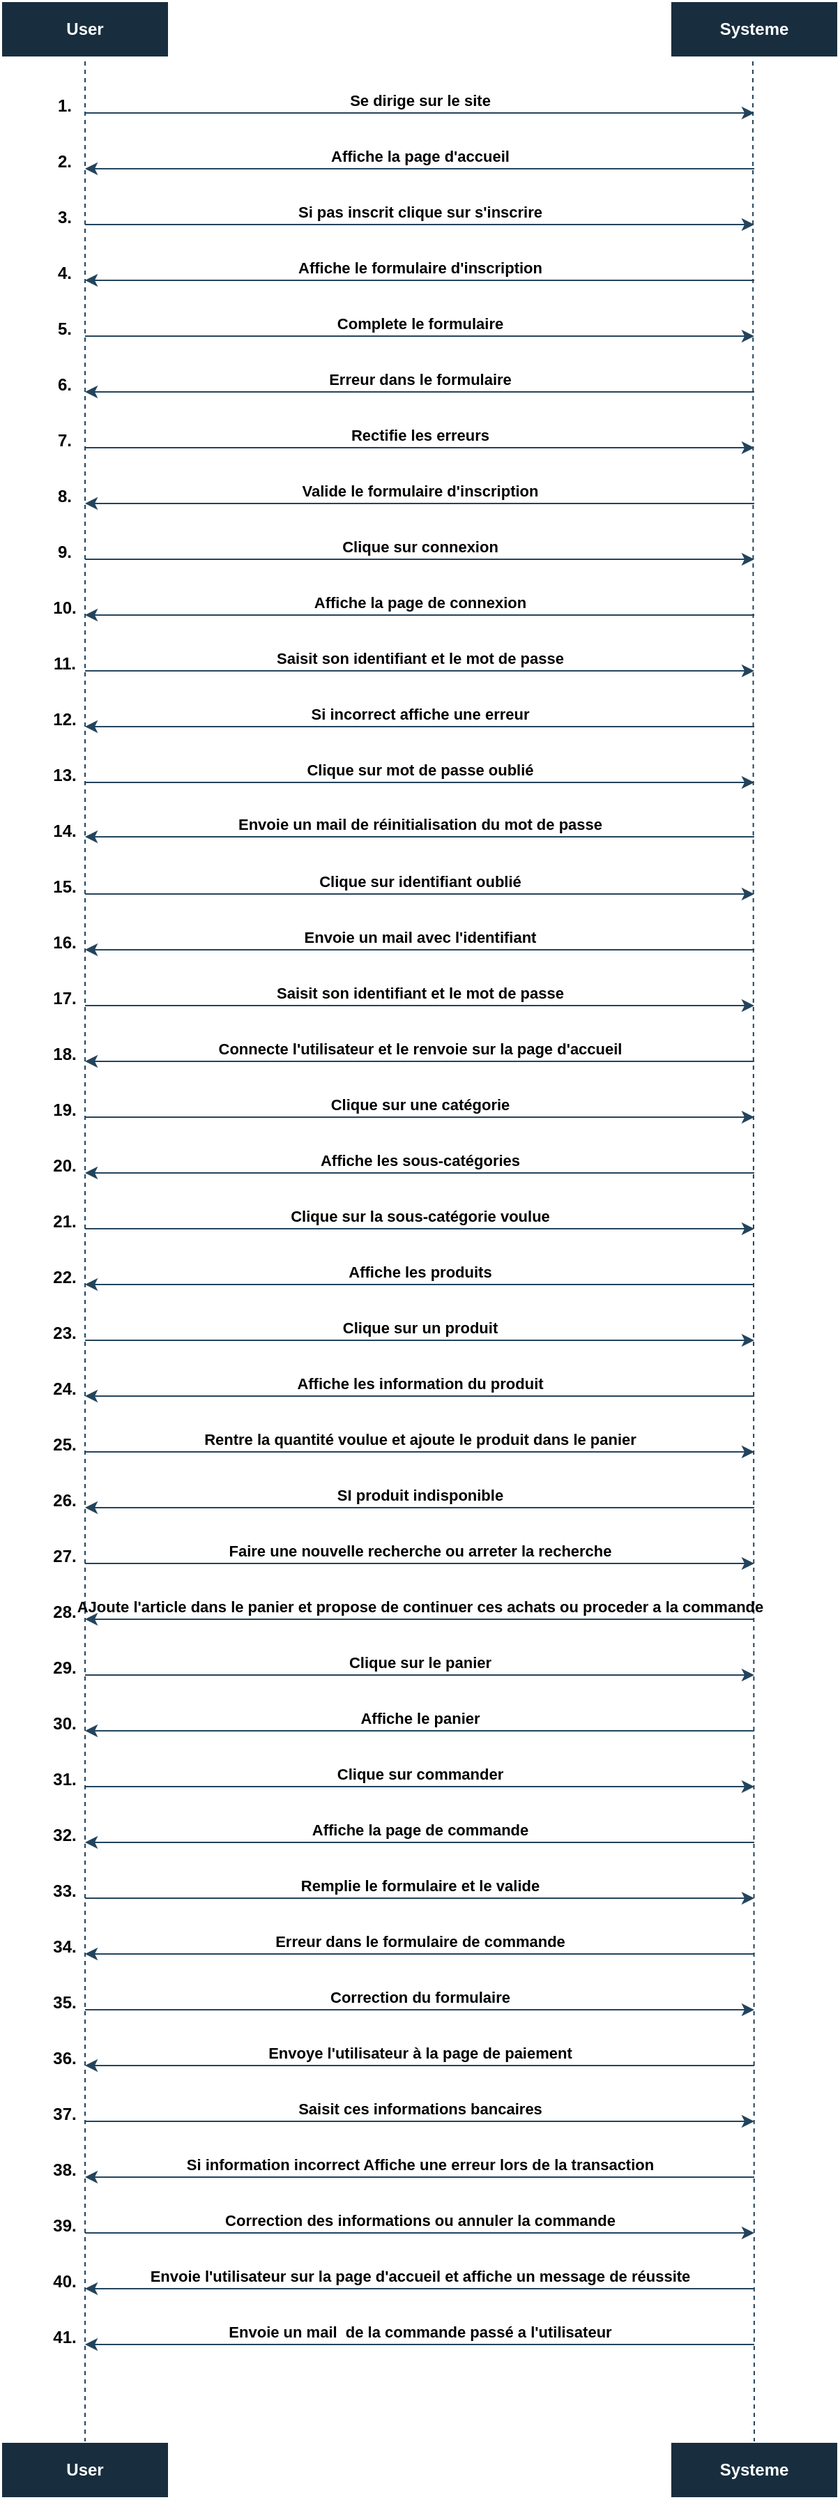 <mxfile version="24.5.4" type="device">
  <diagram name="Page-1" id="BiHMvGf-YlTk_MyNeFy2">
    <mxGraphModel dx="1314" dy="725" grid="1" gridSize="10" guides="1" tooltips="1" connect="1" arrows="1" fold="1" page="1" pageScale="1" pageWidth="120" pageHeight="895" math="0" shadow="0">
      <root>
        <mxCell id="0" />
        <mxCell id="1" parent="0" />
        <mxCell id="rec-dhnbpN8nFLodA-n3-2" value="User" style="rounded=0;whiteSpace=wrap;html=1;labelBackgroundColor=none;fillColor=#182E3E;strokeColor=#FFFFFF;fontColor=#FFFFFF;fontStyle=1" parent="1" vertex="1">
          <mxGeometry x="120" width="120" height="40" as="geometry" />
        </mxCell>
        <mxCell id="rec-dhnbpN8nFLodA-n3-4" value="" style="endArrow=none;dashed=1;html=1;rounded=0;entryX=0.5;entryY=1;entryDx=0;entryDy=0;exitX=0.5;exitY=0;exitDx=0;exitDy=0;labelBackgroundColor=none;strokeColor=#23445D;fontColor=default;fontStyle=1" parent="1" source="rec-dhnbpN8nFLodA-n3-5" target="rec-dhnbpN8nFLodA-n3-2" edge="1">
          <mxGeometry width="50" height="50" relative="1" as="geometry">
            <mxPoint x="180" y="420" as="sourcePoint" />
            <mxPoint x="210" y="150" as="targetPoint" />
          </mxGeometry>
        </mxCell>
        <mxCell id="rec-dhnbpN8nFLodA-n3-5" value="User" style="rounded=0;whiteSpace=wrap;html=1;fontStyle=1;labelBackgroundColor=none;fillColor=#182E3E;strokeColor=#FFFFFF;fontColor=#FFFFFF;" parent="1" vertex="1">
          <mxGeometry x="120" y="1750" width="120" height="40" as="geometry" />
        </mxCell>
        <mxCell id="rec-dhnbpN8nFLodA-n3-6" value="Systeme" style="rounded=0;whiteSpace=wrap;html=1;fontStyle=1;labelBackgroundColor=none;fillColor=#182E3E;strokeColor=#FFFFFF;fontColor=#FFFFFF;" parent="1" vertex="1">
          <mxGeometry x="600" width="120" height="40" as="geometry" />
        </mxCell>
        <mxCell id="rec-dhnbpN8nFLodA-n3-7" value="" style="endArrow=none;dashed=1;html=1;rounded=0;entryX=0.5;entryY=1;entryDx=0;entryDy=0;exitX=0.5;exitY=0;exitDx=0;exitDy=0;labelBackgroundColor=none;strokeColor=#23445D;fontColor=default;fontStyle=1" parent="1" source="rec-dhnbpN8nFLodA-n3-8" edge="1">
          <mxGeometry width="50" height="50" relative="1" as="geometry">
            <mxPoint x="659" y="1420" as="sourcePoint" />
            <mxPoint x="659" y="40" as="targetPoint" />
          </mxGeometry>
        </mxCell>
        <mxCell id="rec-dhnbpN8nFLodA-n3-8" value="&lt;span&gt;Systeme&lt;/span&gt;" style="rounded=0;whiteSpace=wrap;html=1;labelBackgroundColor=none;fillColor=#182E3E;strokeColor=#FFFFFF;fontColor=#FFFFFF;fontStyle=1" parent="1" vertex="1">
          <mxGeometry x="600" y="1750" width="120" height="40" as="geometry" />
        </mxCell>
        <mxCell id="rec-dhnbpN8nFLodA-n3-10" value="Se dirige sur le site" style="endArrow=classic;html=1;rounded=0;labelBackgroundColor=none;strokeColor=#23445D;fontColor=default;fontStyle=1;labelPosition=center;verticalLabelPosition=top;align=center;verticalAlign=bottom;" parent="1" edge="1">
          <mxGeometry width="50" height="50" relative="1" as="geometry">
            <mxPoint x="180" y="80" as="sourcePoint" />
            <mxPoint x="660" y="80" as="targetPoint" />
          </mxGeometry>
        </mxCell>
        <mxCell id="rec-dhnbpN8nFLodA-n3-11" value="Affiche la page de connexion" style="endArrow=classic;html=1;rounded=0;labelBackgroundColor=none;strokeColor=#23445D;fontColor=default;fontStyle=1;labelPosition=center;verticalLabelPosition=top;align=center;verticalAlign=bottom;" parent="1" edge="1">
          <mxGeometry width="50" height="50" relative="1" as="geometry">
            <mxPoint x="660" y="440" as="sourcePoint" />
            <mxPoint x="180" y="440" as="targetPoint" />
          </mxGeometry>
        </mxCell>
        <mxCell id="rec-dhnbpN8nFLodA-n3-12" value="Si incorrect affiche une erreur" style="endArrow=classic;html=1;rounded=0;labelBackgroundColor=none;strokeColor=#23445D;fontColor=default;fontStyle=1;labelPosition=center;verticalLabelPosition=top;align=center;verticalAlign=bottom;" parent="1" edge="1">
          <mxGeometry width="50" height="50" relative="1" as="geometry">
            <mxPoint x="660" y="520" as="sourcePoint" />
            <mxPoint x="180" y="520" as="targetPoint" />
          </mxGeometry>
        </mxCell>
        <mxCell id="rec-dhnbpN8nFLodA-n3-13" value="Saisit son identifiant et le mot de passe" style="endArrow=classic;html=1;rounded=0;labelBackgroundColor=none;strokeColor=#23445D;fontColor=default;fontStyle=1;labelPosition=center;verticalLabelPosition=top;align=center;verticalAlign=bottom;" parent="1" edge="1">
          <mxGeometry width="50" height="50" relative="1" as="geometry">
            <mxPoint x="180" y="480" as="sourcePoint" />
            <mxPoint x="660" y="480" as="targetPoint" />
          </mxGeometry>
        </mxCell>
        <mxCell id="rec-dhnbpN8nFLodA-n3-14" value="Affiche la page d&#39;accueil" style="endArrow=classic;html=1;rounded=0;curved=0;labelBackgroundColor=none;strokeColor=#23445D;fontColor=default;fontStyle=1;labelPosition=center;verticalLabelPosition=top;align=center;verticalAlign=bottom;" parent="1" edge="1">
          <mxGeometry width="50" height="50" relative="1" as="geometry">
            <mxPoint x="660" y="120" as="sourcePoint" />
            <mxPoint x="180" y="120" as="targetPoint" />
          </mxGeometry>
        </mxCell>
        <mxCell id="rec-dhnbpN8nFLodA-n3-15" value="Si pas inscrit clique sur s&#39;inscrire" style="endArrow=classic;html=1;rounded=0;labelBackgroundColor=none;strokeColor=#23445D;fontColor=default;fontStyle=1;labelPosition=center;verticalLabelPosition=top;align=center;verticalAlign=bottom;" parent="1" edge="1">
          <mxGeometry width="50" height="50" relative="1" as="geometry">
            <mxPoint x="180" y="160" as="sourcePoint" />
            <mxPoint x="660" y="160" as="targetPoint" />
          </mxGeometry>
        </mxCell>
        <mxCell id="rec-dhnbpN8nFLodA-n3-16" value="Affiche le formulaire d&#39;inscription" style="endArrow=classic;html=1;rounded=0;labelBackgroundColor=none;strokeColor=#23445D;fontColor=default;fontStyle=1;labelPosition=center;verticalLabelPosition=top;align=center;verticalAlign=bottom;" parent="1" edge="1">
          <mxGeometry width="50" height="50" relative="1" as="geometry">
            <mxPoint x="660" y="200" as="sourcePoint" />
            <mxPoint x="180" y="200" as="targetPoint" />
          </mxGeometry>
        </mxCell>
        <mxCell id="rec-dhnbpN8nFLodA-n3-17" value="Complete le formulaire" style="endArrow=classic;html=1;rounded=0;labelBackgroundColor=none;strokeColor=#23445D;fontColor=default;fontStyle=1;labelPosition=center;verticalLabelPosition=top;align=center;verticalAlign=bottom;" parent="1" edge="1">
          <mxGeometry width="50" height="50" relative="1" as="geometry">
            <mxPoint x="180" y="240" as="sourcePoint" />
            <mxPoint x="660" y="240" as="targetPoint" />
          </mxGeometry>
        </mxCell>
        <mxCell id="rec-dhnbpN8nFLodA-n3-18" value="Erreur dans le formulaire" style="endArrow=classic;html=1;rounded=0;labelBackgroundColor=none;strokeColor=#23445D;fontColor=default;fontStyle=1;labelPosition=center;verticalLabelPosition=top;align=center;verticalAlign=bottom;" parent="1" edge="1">
          <mxGeometry width="50" height="50" relative="1" as="geometry">
            <mxPoint x="660" y="280" as="sourcePoint" />
            <mxPoint x="180" y="280" as="targetPoint" />
          </mxGeometry>
        </mxCell>
        <mxCell id="rec-dhnbpN8nFLodA-n3-19" value="Rectifie les erreurs" style="endArrow=classic;html=1;rounded=0;labelBackgroundColor=none;strokeColor=#23445D;fontColor=default;fontStyle=1;labelPosition=center;verticalLabelPosition=top;align=center;verticalAlign=bottom;" parent="1" edge="1">
          <mxGeometry width="50" height="50" relative="1" as="geometry">
            <mxPoint x="180" y="320" as="sourcePoint" />
            <mxPoint x="660" y="320" as="targetPoint" />
          </mxGeometry>
        </mxCell>
        <mxCell id="rec-dhnbpN8nFLodA-n3-20" value="Valide le formulaire d&#39;inscription" style="endArrow=classic;html=1;rounded=0;labelBackgroundColor=none;strokeColor=#23445D;fontColor=default;fontStyle=1;labelPosition=center;verticalLabelPosition=top;align=center;verticalAlign=bottom;" parent="1" edge="1">
          <mxGeometry width="50" height="50" relative="1" as="geometry">
            <mxPoint x="660" y="360" as="sourcePoint" />
            <mxPoint x="180" y="360" as="targetPoint" />
          </mxGeometry>
        </mxCell>
        <mxCell id="rec-dhnbpN8nFLodA-n3-21" value="Clique sur connexion" style="endArrow=classic;html=1;rounded=0;labelBackgroundColor=none;strokeColor=#23445D;fontColor=default;fontStyle=1;labelPosition=center;verticalLabelPosition=top;align=center;verticalAlign=bottom;" parent="1" edge="1">
          <mxGeometry width="50" height="50" relative="1" as="geometry">
            <mxPoint x="180" y="400" as="sourcePoint" />
            <mxPoint x="660" y="400" as="targetPoint" />
          </mxGeometry>
        </mxCell>
        <mxCell id="DTUIdeEfNG6UD6rLwCxx-1" value="&lt;b&gt;1.&lt;/b&gt;" style="text;html=1;align=center;verticalAlign=middle;resizable=0;points=[];autosize=1;strokeColor=none;fillColor=none;" parent="1" vertex="1">
          <mxGeometry x="150" y="60" width="30" height="30" as="geometry" />
        </mxCell>
        <mxCell id="DTUIdeEfNG6UD6rLwCxx-11" value="&lt;b&gt;2.&lt;/b&gt;" style="text;html=1;align=center;verticalAlign=middle;resizable=0;points=[];autosize=1;strokeColor=none;fillColor=none;" parent="1" vertex="1">
          <mxGeometry x="150" y="100" width="30" height="30" as="geometry" />
        </mxCell>
        <mxCell id="DTUIdeEfNG6UD6rLwCxx-12" value="&lt;b&gt;3.&lt;/b&gt;" style="text;html=1;align=center;verticalAlign=middle;resizable=0;points=[];autosize=1;strokeColor=none;fillColor=none;" parent="1" vertex="1">
          <mxGeometry x="150" y="140" width="30" height="30" as="geometry" />
        </mxCell>
        <mxCell id="DTUIdeEfNG6UD6rLwCxx-13" value="&lt;b&gt;4.&lt;/b&gt;" style="text;html=1;align=center;verticalAlign=middle;resizable=0;points=[];autosize=1;strokeColor=none;fillColor=none;" parent="1" vertex="1">
          <mxGeometry x="150" y="180" width="30" height="30" as="geometry" />
        </mxCell>
        <mxCell id="DTUIdeEfNG6UD6rLwCxx-14" value="&lt;b&gt;5.&lt;/b&gt;" style="text;html=1;align=center;verticalAlign=middle;resizable=0;points=[];autosize=1;strokeColor=none;fillColor=none;" parent="1" vertex="1">
          <mxGeometry x="150" y="220" width="30" height="30" as="geometry" />
        </mxCell>
        <mxCell id="DTUIdeEfNG6UD6rLwCxx-15" value="&lt;b&gt;6.&lt;/b&gt;" style="text;html=1;align=center;verticalAlign=middle;resizable=0;points=[];autosize=1;strokeColor=none;fillColor=none;" parent="1" vertex="1">
          <mxGeometry x="150" y="260" width="30" height="30" as="geometry" />
        </mxCell>
        <mxCell id="DTUIdeEfNG6UD6rLwCxx-16" value="&lt;b&gt;7.&lt;/b&gt;" style="text;html=1;align=center;verticalAlign=middle;resizable=0;points=[];autosize=1;strokeColor=none;fillColor=none;" parent="1" vertex="1">
          <mxGeometry x="150" y="300" width="30" height="30" as="geometry" />
        </mxCell>
        <mxCell id="DTUIdeEfNG6UD6rLwCxx-17" value="&lt;b&gt;8.&lt;/b&gt;" style="text;html=1;align=center;verticalAlign=middle;resizable=0;points=[];autosize=1;strokeColor=none;fillColor=none;" parent="1" vertex="1">
          <mxGeometry x="150" y="340" width="30" height="30" as="geometry" />
        </mxCell>
        <mxCell id="DTUIdeEfNG6UD6rLwCxx-18" value="&lt;b&gt;9.&lt;/b&gt;" style="text;html=1;align=center;verticalAlign=middle;resizable=0;points=[];autosize=1;strokeColor=none;fillColor=none;" parent="1" vertex="1">
          <mxGeometry x="150" y="380" width="30" height="30" as="geometry" />
        </mxCell>
        <mxCell id="DTUIdeEfNG6UD6rLwCxx-19" value="&lt;b&gt;11.&lt;/b&gt;" style="text;html=1;align=center;verticalAlign=middle;resizable=0;points=[];autosize=1;strokeColor=none;fillColor=none;" parent="1" vertex="1">
          <mxGeometry x="145" y="460" width="40" height="30" as="geometry" />
        </mxCell>
        <mxCell id="DTUIdeEfNG6UD6rLwCxx-20" value="&lt;div&gt;&lt;b&gt;10.&lt;/b&gt;&lt;/div&gt;" style="text;html=1;align=center;verticalAlign=middle;resizable=0;points=[];autosize=1;strokeColor=none;fillColor=none;" parent="1" vertex="1">
          <mxGeometry x="145" y="420" width="40" height="30" as="geometry" />
        </mxCell>
        <mxCell id="DTUIdeEfNG6UD6rLwCxx-21" value="&lt;div&gt;&lt;b&gt;12.&lt;/b&gt;&lt;/div&gt;" style="text;html=1;align=center;verticalAlign=middle;resizable=0;points=[];autosize=1;strokeColor=none;fillColor=none;" parent="1" vertex="1">
          <mxGeometry x="145" y="500" width="40" height="30" as="geometry" />
        </mxCell>
        <mxCell id="DTUIdeEfNG6UD6rLwCxx-25" value="Clique sur mot de passe oublié" style="endArrow=classic;html=1;rounded=0;labelBackgroundColor=none;strokeColor=#23445D;fontColor=default;fontStyle=1;labelPosition=center;verticalLabelPosition=top;align=center;verticalAlign=bottom;" parent="1" edge="1">
          <mxGeometry width="50" height="50" relative="1" as="geometry">
            <mxPoint x="180" y="560" as="sourcePoint" />
            <mxPoint x="660" y="560" as="targetPoint" />
          </mxGeometry>
        </mxCell>
        <mxCell id="DTUIdeEfNG6UD6rLwCxx-26" value="Envoie un mail de réinitialisation du mot de passe" style="endArrow=classic;html=1;rounded=0;labelBackgroundColor=none;strokeColor=#23445D;fontColor=default;fontStyle=1;labelPosition=center;verticalLabelPosition=top;align=center;verticalAlign=bottom;" parent="1" edge="1">
          <mxGeometry width="50" height="50" relative="1" as="geometry">
            <mxPoint x="660" y="599" as="sourcePoint" />
            <mxPoint x="180" y="599" as="targetPoint" />
          </mxGeometry>
        </mxCell>
        <mxCell id="DTUIdeEfNG6UD6rLwCxx-27" value="Clique sur identifiant oublié" style="endArrow=classic;html=1;rounded=0;labelBackgroundColor=none;strokeColor=#23445D;fontColor=default;fontStyle=1;labelPosition=center;verticalLabelPosition=top;align=center;verticalAlign=bottom;" parent="1" edge="1">
          <mxGeometry width="50" height="50" relative="1" as="geometry">
            <mxPoint x="180" y="640" as="sourcePoint" />
            <mxPoint x="660" y="640" as="targetPoint" />
          </mxGeometry>
        </mxCell>
        <mxCell id="DTUIdeEfNG6UD6rLwCxx-28" value="Envoie un mail avec l&#39;identifiant" style="endArrow=classic;html=1;rounded=0;labelBackgroundColor=none;strokeColor=#23445D;fontColor=default;fontStyle=1;labelPosition=center;verticalLabelPosition=top;align=center;verticalAlign=bottom;" parent="1" edge="1">
          <mxGeometry width="50" height="50" relative="1" as="geometry">
            <mxPoint x="660" y="680" as="sourcePoint" />
            <mxPoint x="180" y="680" as="targetPoint" />
          </mxGeometry>
        </mxCell>
        <mxCell id="DTUIdeEfNG6UD6rLwCxx-29" value="Saisit son identifiant et le mot de passe" style="endArrow=classic;html=1;rounded=0;labelBackgroundColor=none;strokeColor=#23445D;fontColor=default;fontStyle=1;labelPosition=center;verticalLabelPosition=top;align=center;verticalAlign=bottom;" parent="1" edge="1">
          <mxGeometry width="50" height="50" relative="1" as="geometry">
            <mxPoint x="180" y="720" as="sourcePoint" />
            <mxPoint x="660" y="720" as="targetPoint" />
          </mxGeometry>
        </mxCell>
        <mxCell id="DTUIdeEfNG6UD6rLwCxx-30" value="Connecte l&#39;utilisateur et le renvoie sur la page d&#39;accueil " style="endArrow=classic;html=1;rounded=0;labelBackgroundColor=none;strokeColor=#23445D;fontColor=default;fontStyle=1;labelPosition=center;verticalLabelPosition=top;align=center;verticalAlign=bottom;" parent="1" edge="1">
          <mxGeometry width="50" height="50" relative="1" as="geometry">
            <mxPoint x="660" y="760" as="sourcePoint" />
            <mxPoint x="180" y="760" as="targetPoint" />
          </mxGeometry>
        </mxCell>
        <mxCell id="DTUIdeEfNG6UD6rLwCxx-31" value="Clique sur une catégorie" style="endArrow=classic;html=1;rounded=0;labelBackgroundColor=none;strokeColor=#23445D;fontColor=default;fontStyle=1;labelPosition=center;verticalLabelPosition=top;align=center;verticalAlign=bottom;" parent="1" edge="1">
          <mxGeometry width="50" height="50" relative="1" as="geometry">
            <mxPoint x="180" y="800" as="sourcePoint" />
            <mxPoint x="660" y="800" as="targetPoint" />
          </mxGeometry>
        </mxCell>
        <mxCell id="DTUIdeEfNG6UD6rLwCxx-32" value="Affiche les sous-catégories" style="endArrow=classic;html=1;rounded=0;labelBackgroundColor=none;strokeColor=#23445D;fontColor=default;fontStyle=1;labelPosition=center;verticalLabelPosition=top;align=center;verticalAlign=bottom;" parent="1" edge="1">
          <mxGeometry width="50" height="50" relative="1" as="geometry">
            <mxPoint x="660" y="840" as="sourcePoint" />
            <mxPoint x="180" y="840" as="targetPoint" />
          </mxGeometry>
        </mxCell>
        <mxCell id="DTUIdeEfNG6UD6rLwCxx-33" value="Clique sur la sous-catégorie voulue" style="endArrow=classic;html=1;rounded=0;labelBackgroundColor=none;strokeColor=#23445D;fontColor=default;fontStyle=1;labelPosition=center;verticalLabelPosition=top;align=center;verticalAlign=bottom;" parent="1" edge="1">
          <mxGeometry width="50" height="50" relative="1" as="geometry">
            <mxPoint x="180" y="880" as="sourcePoint" />
            <mxPoint x="660" y="880" as="targetPoint" />
          </mxGeometry>
        </mxCell>
        <mxCell id="DTUIdeEfNG6UD6rLwCxx-34" value="Affiche les produits" style="endArrow=classic;html=1;rounded=0;labelBackgroundColor=none;strokeColor=#23445D;fontColor=default;fontStyle=1;labelPosition=center;verticalLabelPosition=top;align=center;verticalAlign=bottom;" parent="1" edge="1">
          <mxGeometry width="50" height="50" relative="1" as="geometry">
            <mxPoint x="660" y="920" as="sourcePoint" />
            <mxPoint x="180" y="920" as="targetPoint" />
          </mxGeometry>
        </mxCell>
        <mxCell id="DTUIdeEfNG6UD6rLwCxx-35" value="Clique sur un produit" style="endArrow=classic;html=1;rounded=0;labelBackgroundColor=none;strokeColor=#23445D;fontColor=default;fontStyle=1;labelPosition=center;verticalLabelPosition=top;align=center;verticalAlign=bottom;" parent="1" edge="1">
          <mxGeometry width="50" height="50" relative="1" as="geometry">
            <mxPoint x="180" y="960" as="sourcePoint" />
            <mxPoint x="660" y="960" as="targetPoint" />
          </mxGeometry>
        </mxCell>
        <mxCell id="DTUIdeEfNG6UD6rLwCxx-36" value="Affiche les information du produit" style="endArrow=classic;html=1;rounded=0;labelBackgroundColor=none;strokeColor=#23445D;fontColor=default;fontStyle=1;labelPosition=center;verticalLabelPosition=top;align=center;verticalAlign=bottom;" parent="1" edge="1">
          <mxGeometry width="50" height="50" relative="1" as="geometry">
            <mxPoint x="660" y="1000" as="sourcePoint" />
            <mxPoint x="180" y="1000" as="targetPoint" />
          </mxGeometry>
        </mxCell>
        <mxCell id="DTUIdeEfNG6UD6rLwCxx-37" value="Rentre la quantité voulue et ajoute le produit dans le panier" style="endArrow=classic;html=1;rounded=0;labelBackgroundColor=none;strokeColor=#23445D;fontColor=default;fontStyle=1;labelPosition=center;verticalLabelPosition=top;align=center;verticalAlign=bottom;" parent="1" edge="1">
          <mxGeometry width="50" height="50" relative="1" as="geometry">
            <mxPoint x="180" y="1040" as="sourcePoint" />
            <mxPoint x="660" y="1040" as="targetPoint" />
          </mxGeometry>
        </mxCell>
        <mxCell id="DTUIdeEfNG6UD6rLwCxx-39" value="Faire une nouvelle recherche ou arreter la recherche" style="endArrow=classic;html=1;rounded=0;labelBackgroundColor=none;strokeColor=#23445D;fontColor=default;fontStyle=1;labelPosition=center;verticalLabelPosition=top;align=center;verticalAlign=bottom;" parent="1" edge="1">
          <mxGeometry width="50" height="50" relative="1" as="geometry">
            <mxPoint x="180" y="1120" as="sourcePoint" />
            <mxPoint x="660" y="1120" as="targetPoint" />
          </mxGeometry>
        </mxCell>
        <mxCell id="DTUIdeEfNG6UD6rLwCxx-40" value="SI produit indisponible" style="endArrow=classic;html=1;rounded=0;labelBackgroundColor=none;strokeColor=#23445D;fontColor=default;fontStyle=1;labelPosition=center;verticalLabelPosition=top;align=center;verticalAlign=bottom;" parent="1" edge="1">
          <mxGeometry width="50" height="50" relative="1" as="geometry">
            <mxPoint x="660" y="1080" as="sourcePoint" />
            <mxPoint x="180" y="1080" as="targetPoint" />
          </mxGeometry>
        </mxCell>
        <mxCell id="DTUIdeEfNG6UD6rLwCxx-41" value="&lt;b&gt;13.&lt;/b&gt;" style="text;html=1;align=center;verticalAlign=middle;resizable=0;points=[];autosize=1;strokeColor=none;fillColor=none;" parent="1" vertex="1">
          <mxGeometry x="145" y="540" width="40" height="30" as="geometry" />
        </mxCell>
        <mxCell id="DTUIdeEfNG6UD6rLwCxx-42" value="18." style="text;html=1;align=center;verticalAlign=middle;resizable=0;points=[];autosize=1;strokeColor=none;fillColor=none;fontStyle=1" parent="1" vertex="1">
          <mxGeometry x="145" y="740" width="40" height="30" as="geometry" />
        </mxCell>
        <mxCell id="DTUIdeEfNG6UD6rLwCxx-43" value="19." style="text;html=1;align=center;verticalAlign=middle;resizable=0;points=[];autosize=1;strokeColor=none;fillColor=none;fontStyle=1" parent="1" vertex="1">
          <mxGeometry x="145" y="780" width="40" height="30" as="geometry" />
        </mxCell>
        <mxCell id="DTUIdeEfNG6UD6rLwCxx-44" value="20." style="text;html=1;align=center;verticalAlign=middle;resizable=0;points=[];autosize=1;strokeColor=none;fillColor=none;fontStyle=1" parent="1" vertex="1">
          <mxGeometry x="145" y="820" width="40" height="30" as="geometry" />
        </mxCell>
        <mxCell id="DTUIdeEfNG6UD6rLwCxx-45" value="21." style="text;html=1;align=center;verticalAlign=middle;resizable=0;points=[];autosize=1;strokeColor=none;fillColor=none;fontStyle=1" parent="1" vertex="1">
          <mxGeometry x="145" y="860" width="40" height="30" as="geometry" />
        </mxCell>
        <mxCell id="DTUIdeEfNG6UD6rLwCxx-46" value="22." style="text;html=1;align=center;verticalAlign=middle;resizable=0;points=[];autosize=1;strokeColor=none;fillColor=none;fontStyle=1" parent="1" vertex="1">
          <mxGeometry x="145" y="900" width="40" height="30" as="geometry" />
        </mxCell>
        <mxCell id="DTUIdeEfNG6UD6rLwCxx-47" value="&lt;b&gt;23.&lt;/b&gt;" style="text;html=1;align=center;verticalAlign=middle;resizable=0;points=[];autosize=1;strokeColor=none;fillColor=none;" parent="1" vertex="1">
          <mxGeometry x="145" y="940" width="40" height="30" as="geometry" />
        </mxCell>
        <mxCell id="DTUIdeEfNG6UD6rLwCxx-48" value="&lt;b&gt;24.&lt;/b&gt;" style="text;html=1;align=center;verticalAlign=middle;resizable=0;points=[];autosize=1;strokeColor=none;fillColor=none;" parent="1" vertex="1">
          <mxGeometry x="145" y="980" width="40" height="30" as="geometry" />
        </mxCell>
        <mxCell id="DTUIdeEfNG6UD6rLwCxx-49" value="&lt;b&gt;25.&lt;/b&gt;" style="text;html=1;align=center;verticalAlign=middle;resizable=0;points=[];autosize=1;strokeColor=none;fillColor=none;" parent="1" vertex="1">
          <mxGeometry x="145" y="1020" width="40" height="30" as="geometry" />
        </mxCell>
        <mxCell id="DTUIdeEfNG6UD6rLwCxx-50" value="&lt;b&gt;26.&lt;/b&gt;" style="text;html=1;align=center;verticalAlign=middle;resizable=0;points=[];autosize=1;strokeColor=none;fillColor=none;" parent="1" vertex="1">
          <mxGeometry x="145" y="1060" width="40" height="30" as="geometry" />
        </mxCell>
        <mxCell id="DTUIdeEfNG6UD6rLwCxx-51" value="&lt;b&gt;27.&lt;/b&gt;" style="text;html=1;align=center;verticalAlign=middle;resizable=0;points=[];autosize=1;strokeColor=none;fillColor=none;" parent="1" vertex="1">
          <mxGeometry x="145" y="1100" width="40" height="30" as="geometry" />
        </mxCell>
        <mxCell id="DTUIdeEfNG6UD6rLwCxx-52" value="&lt;b&gt;28.&lt;/b&gt;" style="text;html=1;align=center;verticalAlign=middle;resizable=0;points=[];autosize=1;strokeColor=none;fillColor=none;" parent="1" vertex="1">
          <mxGeometry x="145" y="1140" width="40" height="30" as="geometry" />
        </mxCell>
        <mxCell id="DTUIdeEfNG6UD6rLwCxx-55" value="17." style="text;html=1;align=center;verticalAlign=middle;resizable=0;points=[];autosize=1;strokeColor=none;fillColor=none;fontStyle=1" parent="1" vertex="1">
          <mxGeometry x="145" y="700" width="40" height="30" as="geometry" />
        </mxCell>
        <mxCell id="DTUIdeEfNG6UD6rLwCxx-56" value="&lt;div&gt;&lt;b&gt;16.&lt;/b&gt;&lt;/div&gt;" style="text;html=1;align=center;verticalAlign=middle;resizable=0;points=[];autosize=1;strokeColor=none;fillColor=none;" parent="1" vertex="1">
          <mxGeometry x="145" y="660" width="40" height="30" as="geometry" />
        </mxCell>
        <mxCell id="DTUIdeEfNG6UD6rLwCxx-57" value="&lt;div&gt;&lt;b&gt;15.&lt;/b&gt;&lt;/div&gt;" style="text;html=1;align=center;verticalAlign=middle;resizable=0;points=[];autosize=1;strokeColor=none;fillColor=none;" parent="1" vertex="1">
          <mxGeometry x="145" y="620" width="40" height="30" as="geometry" />
        </mxCell>
        <mxCell id="DTUIdeEfNG6UD6rLwCxx-58" value="&lt;b&gt;14.&lt;/b&gt;" style="text;html=1;align=center;verticalAlign=middle;resizable=0;points=[];autosize=1;strokeColor=none;fillColor=none;" parent="1" vertex="1">
          <mxGeometry x="145" y="580" width="40" height="30" as="geometry" />
        </mxCell>
        <mxCell id="DTUIdeEfNG6UD6rLwCxx-60" value="AJoute l&#39;article dans le panier et propose de continuer ces achats ou proceder a la commande" style="endArrow=classic;html=1;rounded=0;labelBackgroundColor=none;strokeColor=#23445D;fontColor=default;fontStyle=1;labelPosition=center;verticalLabelPosition=top;align=center;verticalAlign=bottom;" parent="1" edge="1">
          <mxGeometry width="50" height="50" relative="1" as="geometry">
            <mxPoint x="660" y="1160" as="sourcePoint" />
            <mxPoint x="180" y="1160" as="targetPoint" />
          </mxGeometry>
        </mxCell>
        <mxCell id="DTUIdeEfNG6UD6rLwCxx-61" value="Clique sur le panier" style="endArrow=classic;html=1;rounded=0;labelBackgroundColor=none;strokeColor=#23445D;fontColor=default;fontStyle=1;labelPosition=center;verticalLabelPosition=top;align=center;verticalAlign=bottom;" parent="1" edge="1">
          <mxGeometry width="50" height="50" relative="1" as="geometry">
            <mxPoint x="180" y="1200" as="sourcePoint" />
            <mxPoint x="660" y="1200" as="targetPoint" />
          </mxGeometry>
        </mxCell>
        <mxCell id="DTUIdeEfNG6UD6rLwCxx-62" value="Affiche le panier" style="endArrow=classic;html=1;rounded=0;labelBackgroundColor=none;strokeColor=#23445D;fontColor=default;fontStyle=1;labelPosition=center;verticalLabelPosition=top;align=center;verticalAlign=bottom;" parent="1" edge="1">
          <mxGeometry width="50" height="50" relative="1" as="geometry">
            <mxPoint x="660" y="1240" as="sourcePoint" />
            <mxPoint x="180" y="1240" as="targetPoint" />
          </mxGeometry>
        </mxCell>
        <mxCell id="DTUIdeEfNG6UD6rLwCxx-63" value="Clique sur commander" style="endArrow=classic;html=1;rounded=0;labelBackgroundColor=none;strokeColor=#23445D;fontColor=default;fontStyle=1;labelPosition=center;verticalLabelPosition=top;align=center;verticalAlign=bottom;" parent="1" edge="1">
          <mxGeometry width="50" height="50" relative="1" as="geometry">
            <mxPoint x="180" y="1280" as="sourcePoint" />
            <mxPoint x="660" y="1280" as="targetPoint" />
          </mxGeometry>
        </mxCell>
        <mxCell id="DTUIdeEfNG6UD6rLwCxx-64" value="Affiche la page de commande" style="endArrow=classic;html=1;rounded=0;labelBackgroundColor=none;strokeColor=#23445D;fontColor=default;fontStyle=1;labelPosition=center;verticalLabelPosition=top;align=center;verticalAlign=bottom;" parent="1" edge="1">
          <mxGeometry width="50" height="50" relative="1" as="geometry">
            <mxPoint x="660" y="1320" as="sourcePoint" />
            <mxPoint x="180" y="1320" as="targetPoint" />
          </mxGeometry>
        </mxCell>
        <mxCell id="DTUIdeEfNG6UD6rLwCxx-65" value="&lt;b&gt;29.&lt;/b&gt;" style="text;html=1;align=center;verticalAlign=middle;resizable=0;points=[];autosize=1;strokeColor=none;fillColor=none;" parent="1" vertex="1">
          <mxGeometry x="145" y="1180" width="40" height="30" as="geometry" />
        </mxCell>
        <mxCell id="DTUIdeEfNG6UD6rLwCxx-66" value="&lt;b&gt;30.&lt;/b&gt;" style="text;html=1;align=center;verticalAlign=middle;resizable=0;points=[];autosize=1;strokeColor=none;fillColor=none;" parent="1" vertex="1">
          <mxGeometry x="145" y="1220" width="40" height="30" as="geometry" />
        </mxCell>
        <mxCell id="DTUIdeEfNG6UD6rLwCxx-67" value="&lt;b&gt;31.&lt;/b&gt;" style="text;html=1;align=center;verticalAlign=middle;resizable=0;points=[];autosize=1;strokeColor=none;fillColor=none;" parent="1" vertex="1">
          <mxGeometry x="145" y="1260" width="40" height="30" as="geometry" />
        </mxCell>
        <mxCell id="DTUIdeEfNG6UD6rLwCxx-68" value="&lt;b&gt;32.&lt;/b&gt;" style="text;html=1;align=center;verticalAlign=middle;resizable=0;points=[];autosize=1;strokeColor=none;fillColor=none;" parent="1" vertex="1">
          <mxGeometry x="145" y="1300" width="40" height="30" as="geometry" />
        </mxCell>
        <mxCell id="DTUIdeEfNG6UD6rLwCxx-69" value="&lt;b&gt;33.&lt;/b&gt;" style="text;html=1;align=center;verticalAlign=middle;resizable=0;points=[];autosize=1;strokeColor=none;fillColor=none;" parent="1" vertex="1">
          <mxGeometry x="145" y="1340" width="40" height="30" as="geometry" />
        </mxCell>
        <mxCell id="DTUIdeEfNG6UD6rLwCxx-70" value="Remplie le formulaire et le valide" style="endArrow=classic;html=1;rounded=0;labelBackgroundColor=none;strokeColor=#23445D;fontColor=default;fontStyle=1;labelPosition=center;verticalLabelPosition=top;align=center;verticalAlign=bottom;" parent="1" edge="1">
          <mxGeometry width="50" height="50" relative="1" as="geometry">
            <mxPoint x="180" y="1360" as="sourcePoint" />
            <mxPoint x="660" y="1360" as="targetPoint" />
          </mxGeometry>
        </mxCell>
        <mxCell id="DTUIdeEfNG6UD6rLwCxx-71" value="Erreur dans le formulaire de commande" style="endArrow=classic;html=1;rounded=0;labelBackgroundColor=none;strokeColor=#23445D;fontColor=default;fontStyle=1;labelPosition=center;verticalLabelPosition=top;align=center;verticalAlign=bottom;" parent="1" edge="1">
          <mxGeometry width="50" height="50" relative="1" as="geometry">
            <mxPoint x="660" y="1400" as="sourcePoint" />
            <mxPoint x="180" y="1400" as="targetPoint" />
          </mxGeometry>
        </mxCell>
        <mxCell id="DTUIdeEfNG6UD6rLwCxx-72" value="Correction du formulaire" style="endArrow=classic;html=1;rounded=0;labelBackgroundColor=none;strokeColor=#23445D;fontColor=default;fontStyle=1;labelPosition=center;verticalLabelPosition=top;align=center;verticalAlign=bottom;" parent="1" edge="1">
          <mxGeometry width="50" height="50" relative="1" as="geometry">
            <mxPoint x="180" y="1440" as="sourcePoint" />
            <mxPoint x="660" y="1440" as="targetPoint" />
          </mxGeometry>
        </mxCell>
        <mxCell id="DTUIdeEfNG6UD6rLwCxx-73" value="Envoye l&#39;utilisateur à la page de paiement" style="endArrow=classic;html=1;rounded=0;labelBackgroundColor=none;strokeColor=#23445D;fontColor=default;fontStyle=1;labelPosition=center;verticalLabelPosition=top;align=center;verticalAlign=bottom;" parent="1" edge="1">
          <mxGeometry width="50" height="50" relative="1" as="geometry">
            <mxPoint x="660" y="1480" as="sourcePoint" />
            <mxPoint x="180" y="1480" as="targetPoint" />
          </mxGeometry>
        </mxCell>
        <mxCell id="DTUIdeEfNG6UD6rLwCxx-74" value="Saisit ces informations bancaires" style="endArrow=classic;html=1;rounded=0;labelBackgroundColor=none;strokeColor=#23445D;fontColor=default;fontStyle=1;labelPosition=center;verticalLabelPosition=top;align=center;verticalAlign=bottom;" parent="1" edge="1">
          <mxGeometry width="50" height="50" relative="1" as="geometry">
            <mxPoint x="180" y="1520" as="sourcePoint" />
            <mxPoint x="660" y="1520" as="targetPoint" />
          </mxGeometry>
        </mxCell>
        <mxCell id="DTUIdeEfNG6UD6rLwCxx-75" value="Si information incorrect Affiche une erreur lors de la transaction" style="endArrow=classic;html=1;rounded=0;labelBackgroundColor=none;strokeColor=#23445D;fontColor=default;fontStyle=1;labelPosition=center;verticalLabelPosition=top;align=center;verticalAlign=bottom;" parent="1" edge="1">
          <mxGeometry width="50" height="50" relative="1" as="geometry">
            <mxPoint x="660" y="1560" as="sourcePoint" />
            <mxPoint x="180" y="1560" as="targetPoint" />
          </mxGeometry>
        </mxCell>
        <mxCell id="DTUIdeEfNG6UD6rLwCxx-76" value="Correction des informations ou annuler la commande" style="endArrow=classic;html=1;rounded=0;labelBackgroundColor=none;strokeColor=#23445D;fontColor=default;fontStyle=1;labelPosition=center;verticalLabelPosition=top;align=center;verticalAlign=bottom;" parent="1" edge="1">
          <mxGeometry width="50" height="50" relative="1" as="geometry">
            <mxPoint x="180" y="1600" as="sourcePoint" />
            <mxPoint x="660" y="1600" as="targetPoint" />
          </mxGeometry>
        </mxCell>
        <mxCell id="DTUIdeEfNG6UD6rLwCxx-77" value="Envoie l&#39;utilisateur sur la page d&#39;accueil et affiche un message de réussite" style="endArrow=classic;html=1;rounded=0;labelBackgroundColor=none;strokeColor=#23445D;fontColor=default;fontStyle=1;labelPosition=center;verticalLabelPosition=top;align=center;verticalAlign=bottom;" parent="1" edge="1">
          <mxGeometry width="50" height="50" relative="1" as="geometry">
            <mxPoint x="660" y="1640" as="sourcePoint" />
            <mxPoint x="180" y="1640" as="targetPoint" />
          </mxGeometry>
        </mxCell>
        <mxCell id="DTUIdeEfNG6UD6rLwCxx-78" value="Envoie un mail&amp;nbsp; de la commande passé a l&#39;utilisateur " style="endArrow=classic;html=1;rounded=0;labelBackgroundColor=none;strokeColor=#23445D;fontColor=default;fontStyle=1;labelPosition=center;verticalLabelPosition=top;align=center;verticalAlign=bottom;" parent="1" edge="1">
          <mxGeometry width="50" height="50" relative="1" as="geometry">
            <mxPoint x="660" y="1680" as="sourcePoint" />
            <mxPoint x="180" y="1680" as="targetPoint" />
          </mxGeometry>
        </mxCell>
        <mxCell id="DTUIdeEfNG6UD6rLwCxx-79" value="&lt;b&gt;34.&lt;/b&gt;" style="text;html=1;align=center;verticalAlign=middle;resizable=0;points=[];autosize=1;strokeColor=none;fillColor=none;" parent="1" vertex="1">
          <mxGeometry x="145" y="1380" width="40" height="30" as="geometry" />
        </mxCell>
        <mxCell id="DTUIdeEfNG6UD6rLwCxx-80" value="&lt;b&gt;35.&lt;/b&gt;" style="text;html=1;align=center;verticalAlign=middle;resizable=0;points=[];autosize=1;strokeColor=none;fillColor=none;" parent="1" vertex="1">
          <mxGeometry x="145" y="1420" width="40" height="30" as="geometry" />
        </mxCell>
        <mxCell id="DTUIdeEfNG6UD6rLwCxx-81" value="&lt;b&gt;36.&lt;/b&gt;" style="text;html=1;align=center;verticalAlign=middle;resizable=0;points=[];autosize=1;strokeColor=none;fillColor=none;" parent="1" vertex="1">
          <mxGeometry x="145" y="1460" width="40" height="30" as="geometry" />
        </mxCell>
        <mxCell id="DTUIdeEfNG6UD6rLwCxx-82" value="&lt;b&gt;37.&lt;/b&gt;" style="text;html=1;align=center;verticalAlign=middle;resizable=0;points=[];autosize=1;strokeColor=none;fillColor=none;" parent="1" vertex="1">
          <mxGeometry x="145" y="1500" width="40" height="30" as="geometry" />
        </mxCell>
        <mxCell id="DTUIdeEfNG6UD6rLwCxx-83" value="&lt;b&gt;38.&lt;/b&gt;" style="text;html=1;align=center;verticalAlign=middle;resizable=0;points=[];autosize=1;strokeColor=none;fillColor=none;" parent="1" vertex="1">
          <mxGeometry x="145" y="1540" width="40" height="30" as="geometry" />
        </mxCell>
        <mxCell id="DTUIdeEfNG6UD6rLwCxx-84" value="&lt;b&gt;39.&lt;/b&gt;" style="text;html=1;align=center;verticalAlign=middle;resizable=0;points=[];autosize=1;strokeColor=none;fillColor=none;" parent="1" vertex="1">
          <mxGeometry x="145" y="1580" width="40" height="30" as="geometry" />
        </mxCell>
        <mxCell id="DTUIdeEfNG6UD6rLwCxx-85" value="&lt;b&gt;40.&lt;/b&gt;" style="text;html=1;align=center;verticalAlign=middle;resizable=0;points=[];autosize=1;strokeColor=none;fillColor=none;" parent="1" vertex="1">
          <mxGeometry x="145" y="1620" width="40" height="30" as="geometry" />
        </mxCell>
        <mxCell id="DTUIdeEfNG6UD6rLwCxx-86" value="&lt;b&gt;41.&lt;/b&gt;" style="text;html=1;align=center;verticalAlign=middle;resizable=0;points=[];autosize=1;strokeColor=none;fillColor=none;" parent="1" vertex="1">
          <mxGeometry x="145" y="1660" width="40" height="30" as="geometry" />
        </mxCell>
      </root>
    </mxGraphModel>
  </diagram>
</mxfile>
